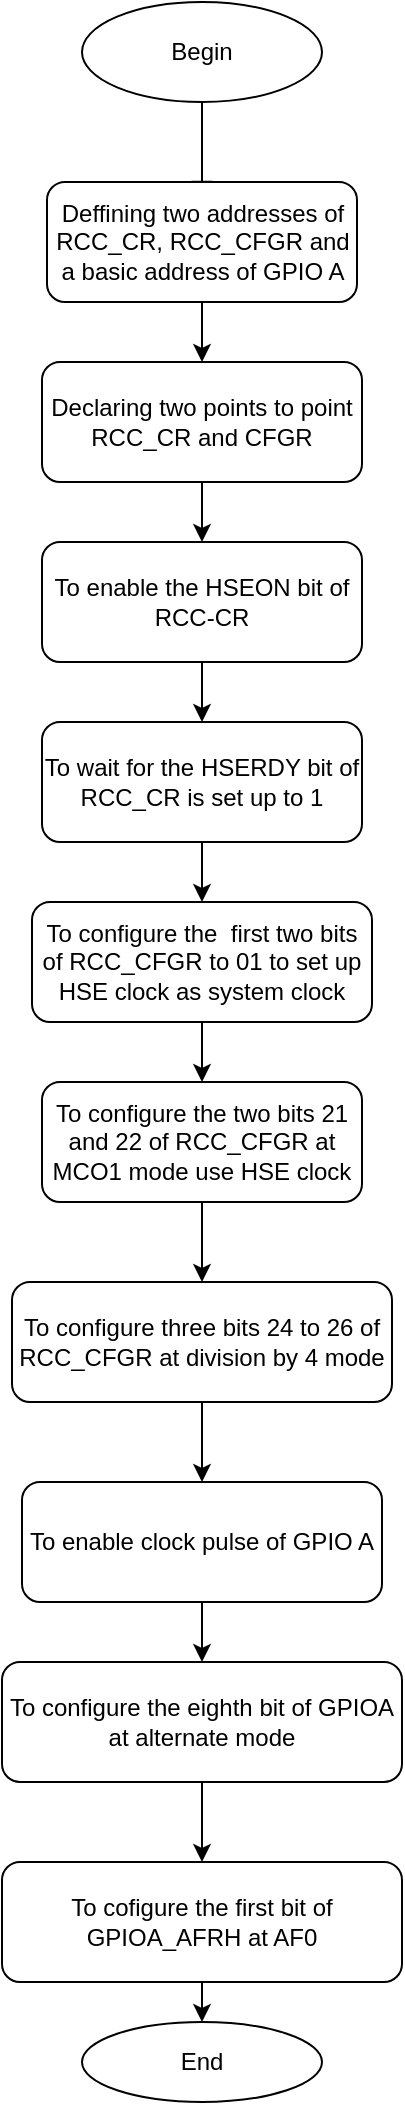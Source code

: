 <mxfile version="21.2.1" type="device" pages="3">
  <diagram id="C5RBs43oDa-KdzZeNtuy" name="Measure HSE clock">
    <mxGraphModel dx="864" dy="516" grid="1" gridSize="10" guides="1" tooltips="1" connect="1" arrows="1" fold="1" page="1" pageScale="1" pageWidth="827" pageHeight="1169" math="0" shadow="0">
      <root>
        <mxCell id="WIyWlLk6GJQsqaUBKTNV-0" />
        <mxCell id="WIyWlLk6GJQsqaUBKTNV-1" parent="WIyWlLk6GJQsqaUBKTNV-0" />
        <mxCell id="WIyWlLk6GJQsqaUBKTNV-2" value="" style="rounded=0;html=1;jettySize=auto;orthogonalLoop=1;fontSize=11;endArrow=block;endFill=0;endSize=8;strokeWidth=1;shadow=0;labelBackgroundColor=none;edgeStyle=orthogonalEdgeStyle;" parent="WIyWlLk6GJQsqaUBKTNV-1" edge="1">
          <mxGeometry relative="1" as="geometry">
            <mxPoint x="220" y="120" as="sourcePoint" />
            <mxPoint x="220" y="170" as="targetPoint" />
          </mxGeometry>
        </mxCell>
        <mxCell id="JFSZ-JANLh_UWQfAnqj6-0" value="Begin" style="ellipse;whiteSpace=wrap;html=1;" parent="WIyWlLk6GJQsqaUBKTNV-1" vertex="1">
          <mxGeometry x="160" y="70" width="120" height="50" as="geometry" />
        </mxCell>
        <mxCell id="JFSZ-JANLh_UWQfAnqj6-4" value="" style="edgeStyle=orthogonalEdgeStyle;rounded=0;orthogonalLoop=1;jettySize=auto;html=1;" parent="WIyWlLk6GJQsqaUBKTNV-1" source="JFSZ-JANLh_UWQfAnqj6-2" target="JFSZ-JANLh_UWQfAnqj6-3" edge="1">
          <mxGeometry relative="1" as="geometry" />
        </mxCell>
        <mxCell id="JFSZ-JANLh_UWQfAnqj6-2" value="Deffining two addresses of RCC_CR, RCC_CFGR and a basic address of GPIO A" style="rounded=1;whiteSpace=wrap;html=1;" parent="WIyWlLk6GJQsqaUBKTNV-1" vertex="1">
          <mxGeometry x="142.5" y="160" width="155" height="60" as="geometry" />
        </mxCell>
        <mxCell id="JFSZ-JANLh_UWQfAnqj6-6" value="" style="edgeStyle=orthogonalEdgeStyle;rounded=0;orthogonalLoop=1;jettySize=auto;html=1;" parent="WIyWlLk6GJQsqaUBKTNV-1" source="JFSZ-JANLh_UWQfAnqj6-3" target="JFSZ-JANLh_UWQfAnqj6-5" edge="1">
          <mxGeometry relative="1" as="geometry" />
        </mxCell>
        <mxCell id="JFSZ-JANLh_UWQfAnqj6-3" value="Declaring two points to point RCC_CR and CFGR" style="whiteSpace=wrap;html=1;rounded=1;" parent="WIyWlLk6GJQsqaUBKTNV-1" vertex="1">
          <mxGeometry x="140" y="250" width="160" height="60" as="geometry" />
        </mxCell>
        <mxCell id="JFSZ-JANLh_UWQfAnqj6-8" value="" style="edgeStyle=orthogonalEdgeStyle;rounded=0;orthogonalLoop=1;jettySize=auto;html=1;" parent="WIyWlLk6GJQsqaUBKTNV-1" source="JFSZ-JANLh_UWQfAnqj6-5" target="JFSZ-JANLh_UWQfAnqj6-7" edge="1">
          <mxGeometry relative="1" as="geometry" />
        </mxCell>
        <mxCell id="JFSZ-JANLh_UWQfAnqj6-5" value="To enable the HSEON bit of RCC-CR" style="whiteSpace=wrap;html=1;rounded=1;" parent="WIyWlLk6GJQsqaUBKTNV-1" vertex="1">
          <mxGeometry x="140" y="340" width="160" height="60" as="geometry" />
        </mxCell>
        <mxCell id="JFSZ-JANLh_UWQfAnqj6-10" value="" style="edgeStyle=orthogonalEdgeStyle;rounded=0;orthogonalLoop=1;jettySize=auto;html=1;" parent="WIyWlLk6GJQsqaUBKTNV-1" source="JFSZ-JANLh_UWQfAnqj6-7" target="JFSZ-JANLh_UWQfAnqj6-9" edge="1">
          <mxGeometry relative="1" as="geometry" />
        </mxCell>
        <mxCell id="JFSZ-JANLh_UWQfAnqj6-7" value="To wait for the HSERDY bit of RCC_CR is set up to 1" style="whiteSpace=wrap;html=1;rounded=1;" parent="WIyWlLk6GJQsqaUBKTNV-1" vertex="1">
          <mxGeometry x="140" y="430" width="160" height="60" as="geometry" />
        </mxCell>
        <mxCell id="JFSZ-JANLh_UWQfAnqj6-13" value="" style="edgeStyle=orthogonalEdgeStyle;rounded=0;orthogonalLoop=1;jettySize=auto;html=1;" parent="WIyWlLk6GJQsqaUBKTNV-1" source="JFSZ-JANLh_UWQfAnqj6-9" target="JFSZ-JANLh_UWQfAnqj6-12" edge="1">
          <mxGeometry relative="1" as="geometry" />
        </mxCell>
        <mxCell id="JFSZ-JANLh_UWQfAnqj6-9" value="To configure the&amp;nbsp; first two bits of RCC_CFGR to 01 to set up HSE clock as system clock" style="whiteSpace=wrap;html=1;rounded=1;" parent="WIyWlLk6GJQsqaUBKTNV-1" vertex="1">
          <mxGeometry x="135" y="520" width="170" height="60" as="geometry" />
        </mxCell>
        <mxCell id="JFSZ-JANLh_UWQfAnqj6-15" value="" style="edgeStyle=orthogonalEdgeStyle;rounded=0;orthogonalLoop=1;jettySize=auto;html=1;" parent="WIyWlLk6GJQsqaUBKTNV-1" source="JFSZ-JANLh_UWQfAnqj6-12" target="JFSZ-JANLh_UWQfAnqj6-14" edge="1">
          <mxGeometry relative="1" as="geometry" />
        </mxCell>
        <mxCell id="JFSZ-JANLh_UWQfAnqj6-12" value="To configure the two bits 21 and 22 of RCC_CFGR at MCO1 mode use HSE clock" style="whiteSpace=wrap;html=1;rounded=1;" parent="WIyWlLk6GJQsqaUBKTNV-1" vertex="1">
          <mxGeometry x="140" y="610" width="160" height="60" as="geometry" />
        </mxCell>
        <mxCell id="JFSZ-JANLh_UWQfAnqj6-17" value="" style="edgeStyle=orthogonalEdgeStyle;rounded=0;orthogonalLoop=1;jettySize=auto;html=1;" parent="WIyWlLk6GJQsqaUBKTNV-1" source="JFSZ-JANLh_UWQfAnqj6-14" target="JFSZ-JANLh_UWQfAnqj6-16" edge="1">
          <mxGeometry relative="1" as="geometry" />
        </mxCell>
        <mxCell id="JFSZ-JANLh_UWQfAnqj6-14" value="To configure three bits 24 to 26 of RCC_CFGR at division by 4 mode" style="whiteSpace=wrap;html=1;rounded=1;" parent="WIyWlLk6GJQsqaUBKTNV-1" vertex="1">
          <mxGeometry x="125" y="710" width="190" height="60" as="geometry" />
        </mxCell>
        <mxCell id="JFSZ-JANLh_UWQfAnqj6-19" value="" style="edgeStyle=orthogonalEdgeStyle;rounded=0;orthogonalLoop=1;jettySize=auto;html=1;" parent="WIyWlLk6GJQsqaUBKTNV-1" source="JFSZ-JANLh_UWQfAnqj6-16" target="JFSZ-JANLh_UWQfAnqj6-18" edge="1">
          <mxGeometry relative="1" as="geometry" />
        </mxCell>
        <mxCell id="JFSZ-JANLh_UWQfAnqj6-16" value="To enable clock pulse of GPIO A" style="whiteSpace=wrap;html=1;rounded=1;" parent="WIyWlLk6GJQsqaUBKTNV-1" vertex="1">
          <mxGeometry x="130" y="810" width="180" height="60" as="geometry" />
        </mxCell>
        <mxCell id="JFSZ-JANLh_UWQfAnqj6-21" value="" style="edgeStyle=orthogonalEdgeStyle;rounded=0;orthogonalLoop=1;jettySize=auto;html=1;" parent="WIyWlLk6GJQsqaUBKTNV-1" source="JFSZ-JANLh_UWQfAnqj6-18" target="JFSZ-JANLh_UWQfAnqj6-20" edge="1">
          <mxGeometry relative="1" as="geometry" />
        </mxCell>
        <mxCell id="JFSZ-JANLh_UWQfAnqj6-18" value="To configure the eighth bit of GPIOA at alternate mode" style="whiteSpace=wrap;html=1;rounded=1;" parent="WIyWlLk6GJQsqaUBKTNV-1" vertex="1">
          <mxGeometry x="120" y="900" width="200" height="60" as="geometry" />
        </mxCell>
        <mxCell id="JFSZ-JANLh_UWQfAnqj6-20" value="To cofigure the first bit of GPIOA_AFRH at AF0" style="whiteSpace=wrap;html=1;rounded=1;" parent="WIyWlLk6GJQsqaUBKTNV-1" vertex="1">
          <mxGeometry x="120" y="1000" width="200" height="60" as="geometry" />
        </mxCell>
        <mxCell id="JFSZ-JANLh_UWQfAnqj6-24" value="End" style="ellipse;whiteSpace=wrap;html=1;" parent="WIyWlLk6GJQsqaUBKTNV-1" vertex="1">
          <mxGeometry x="160" y="1080" width="120" height="40" as="geometry" />
        </mxCell>
        <mxCell id="JFSZ-JANLh_UWQfAnqj6-25" value="" style="endArrow=classic;html=1;rounded=0;exitX=0.5;exitY=1;exitDx=0;exitDy=0;entryX=0.5;entryY=0;entryDx=0;entryDy=0;" parent="WIyWlLk6GJQsqaUBKTNV-1" source="JFSZ-JANLh_UWQfAnqj6-20" target="JFSZ-JANLh_UWQfAnqj6-24" edge="1">
          <mxGeometry width="50" height="50" relative="1" as="geometry">
            <mxPoint x="390" y="1150" as="sourcePoint" />
            <mxPoint x="440" y="1100" as="targetPoint" />
          </mxGeometry>
        </mxCell>
      </root>
    </mxGraphModel>
  </diagram>
  <diagram id="4WSBlMuFXtodV1eZUSYk" name="I0T_303_Asm1">
    <mxGraphModel dx="2430" dy="887" grid="1" gridSize="10" guides="1" tooltips="1" connect="1" arrows="1" fold="1" page="1" pageScale="1" pageWidth="850" pageHeight="1100" math="0" shadow="0">
      <root>
        <mxCell id="0" />
        <mxCell id="1" parent="0" />
        <mxCell id="UX8jj4r0bpE6rmXrEpuS-5" value="" style="edgeStyle=orthogonalEdgeStyle;rounded=0;orthogonalLoop=1;jettySize=auto;html=1;" edge="1" parent="1" target="UX8jj4r0bpE6rmXrEpuS-4">
          <mxGeometry relative="1" as="geometry">
            <mxPoint x="380" y="50" as="sourcePoint" />
          </mxGeometry>
        </mxCell>
        <mxCell id="UX8jj4r0bpE6rmXrEpuS-1" value="Begin" style="ellipse;whiteSpace=wrap;html=1;" vertex="1" parent="1">
          <mxGeometry x="320" y="20" width="120" height="50" as="geometry" />
        </mxCell>
        <mxCell id="UX8jj4r0bpE6rmXrEpuS-9" value="" style="edgeStyle=orthogonalEdgeStyle;rounded=0;orthogonalLoop=1;jettySize=auto;html=1;" edge="1" parent="1" source="UX8jj4r0bpE6rmXrEpuS-4" target="UX8jj4r0bpE6rmXrEpuS-8">
          <mxGeometry relative="1" as="geometry" />
        </mxCell>
        <mxCell id="UX8jj4r0bpE6rmXrEpuS-4" value="GPIOx, GPIO_Pin, Status" style="rounded=1;whiteSpace=wrap;html=1;" vertex="1" parent="1">
          <mxGeometry x="320" y="110" width="120" height="40" as="geometry" />
        </mxCell>
        <mxCell id="UX8jj4r0bpE6rmXrEpuS-11" value="" style="edgeStyle=orthogonalEdgeStyle;rounded=0;orthogonalLoop=1;jettySize=auto;html=1;" edge="1" parent="1" source="UX8jj4r0bpE6rmXrEpuS-8" target="UX8jj4r0bpE6rmXrEpuS-10">
          <mxGeometry relative="1" as="geometry" />
        </mxCell>
        <mxCell id="UX8jj4r0bpE6rmXrEpuS-14" value="" style="edgeStyle=orthogonalEdgeStyle;rounded=0;orthogonalLoop=1;jettySize=auto;html=1;" edge="1" parent="1" source="UX8jj4r0bpE6rmXrEpuS-8" target="UX8jj4r0bpE6rmXrEpuS-13">
          <mxGeometry relative="1" as="geometry" />
        </mxCell>
        <mxCell id="UX8jj4r0bpE6rmXrEpuS-8" value="Status == 1" style="rhombus;whiteSpace=wrap;html=1;rounded=1;" vertex="1" parent="1">
          <mxGeometry x="340" y="180" width="80" height="50" as="geometry" />
        </mxCell>
        <mxCell id="UX8jj4r0bpE6rmXrEpuS-10" value="&lt;div style=&quot;&quot;&gt;&lt;span style=&quot;background-color: initial;&quot;&gt;Dịch 1 sang trái&amp;nbsp; n bit tương ứng với GPIO_Pin trong thanh ghi BSRRL&lt;/span&gt;&lt;/div&gt;" style="whiteSpace=wrap;html=1;rounded=1;align=center;" vertex="1" parent="1">
          <mxGeometry x="480" y="175" width="120" height="60" as="geometry" />
        </mxCell>
        <mxCell id="UX8jj4r0bpE6rmXrEpuS-12" value="Yes" style="text;html=1;strokeColor=none;fillColor=none;align=center;verticalAlign=middle;whiteSpace=wrap;rounded=0;" vertex="1" parent="1">
          <mxGeometry x="420" y="175" width="60" height="30" as="geometry" />
        </mxCell>
        <mxCell id="UX8jj4r0bpE6rmXrEpuS-13" value="&lt;div style=&quot;&quot;&gt;&lt;span style=&quot;background-color: initial;&quot;&gt;Dịch 1 sang trái n bit tương ứng với GPIO_Pin trong thanh ghi&amp;nbsp;BSRRH&lt;/span&gt;&lt;/div&gt;" style="rounded=1;whiteSpace=wrap;html=1;align=center;" vertex="1" parent="1">
          <mxGeometry x="320" y="280" width="120" height="60" as="geometry" />
        </mxCell>
        <mxCell id="UX8jj4r0bpE6rmXrEpuS-16" value="" style="endArrow=classic;html=1;rounded=0;" edge="1" parent="1">
          <mxGeometry width="50" height="50" relative="1" as="geometry">
            <mxPoint x="379.5" y="340" as="sourcePoint" />
            <mxPoint x="380" y="380" as="targetPoint" />
          </mxGeometry>
        </mxCell>
        <mxCell id="UX8jj4r0bpE6rmXrEpuS-17" value="" style="endArrow=classic;html=1;rounded=0;exitX=1;exitY=0.5;exitDx=0;exitDy=0;" edge="1" parent="1" source="UX8jj4r0bpE6rmXrEpuS-10">
          <mxGeometry width="50" height="50" relative="1" as="geometry">
            <mxPoint x="360" y="490" as="sourcePoint" />
            <mxPoint x="640" y="205" as="targetPoint" />
          </mxGeometry>
        </mxCell>
        <mxCell id="UX8jj4r0bpE6rmXrEpuS-20" value="" style="endArrow=classic;html=1;rounded=0;entryX=1;entryY=0.5;entryDx=0;entryDy=0;" edge="1" parent="1">
          <mxGeometry width="50" height="50" relative="1" as="geometry">
            <mxPoint x="640" y="410" as="sourcePoint" />
            <mxPoint x="440" y="410" as="targetPoint" />
          </mxGeometry>
        </mxCell>
        <mxCell id="UX8jj4r0bpE6rmXrEpuS-21" value="Finish" style="ellipse;whiteSpace=wrap;html=1;" vertex="1" parent="1">
          <mxGeometry x="320" y="380" width="120" height="50" as="geometry" />
        </mxCell>
        <mxCell id="UX8jj4r0bpE6rmXrEpuS-22" value="" style="endArrow=classic;html=1;rounded=0;" edge="1" parent="1">
          <mxGeometry width="50" height="50" relative="1" as="geometry">
            <mxPoint x="640" y="210" as="sourcePoint" />
            <mxPoint x="640" y="410" as="targetPoint" />
          </mxGeometry>
        </mxCell>
        <mxCell id="UX8jj4r0bpE6rmXrEpuS-23" value="" style="endArrow=classic;html=1;rounded=0;" edge="1" parent="1">
          <mxGeometry width="50" height="50" relative="1" as="geometry">
            <mxPoint x="640" y="210" as="sourcePoint" />
            <mxPoint x="640" y="410" as="targetPoint" />
          </mxGeometry>
        </mxCell>
        <mxCell id="UX8jj4r0bpE6rmXrEpuS-25" value="No" style="text;html=1;strokeColor=none;fillColor=none;align=center;verticalAlign=middle;whiteSpace=wrap;rounded=0;" vertex="1" parent="1">
          <mxGeometry x="380" y="235" width="40" height="30" as="geometry" />
        </mxCell>
        <mxCell id="z73j9xFbukWJb8UNmJvu-1" value="&lt;font style=&quot;font-size: 18px;&quot;&gt;&lt;b&gt;LedControl_SetState&lt;/b&gt;&lt;/font&gt;" style="text;html=1;strokeColor=none;fillColor=none;align=center;verticalAlign=middle;whiteSpace=wrap;rounded=0;" vertex="1" parent="1">
          <mxGeometry x="320" y="470" width="120" height="30" as="geometry" />
        </mxCell>
        <mxCell id="z73j9xFbukWJb8UNmJvu-5" value="" style="edgeStyle=orthogonalEdgeStyle;rounded=0;orthogonalLoop=1;jettySize=auto;html=1;" edge="1" parent="1" source="z73j9xFbukWJb8UNmJvu-3" target="z73j9xFbukWJb8UNmJvu-4">
          <mxGeometry relative="1" as="geometry" />
        </mxCell>
        <mxCell id="z73j9xFbukWJb8UNmJvu-3" value="Begin" style="ellipse;whiteSpace=wrap;html=1;" vertex="1" parent="1">
          <mxGeometry x="1100" y="20" width="120" height="50" as="geometry" />
        </mxCell>
        <mxCell id="z73j9xFbukWJb8UNmJvu-7" value="" style="edgeStyle=orthogonalEdgeStyle;rounded=0;orthogonalLoop=1;jettySize=auto;html=1;" edge="1" parent="1" source="z73j9xFbukWJb8UNmJvu-4" target="z73j9xFbukWJb8UNmJvu-6">
          <mxGeometry relative="1" as="geometry" />
        </mxCell>
        <mxCell id="z73j9xFbukWJb8UNmJvu-4" value="GPIOx, GPIO_Pin" style="rounded=1;whiteSpace=wrap;html=1;" vertex="1" parent="1">
          <mxGeometry x="1100" y="100" width="120" height="30" as="geometry" />
        </mxCell>
        <mxCell id="z73j9xFbukWJb8UNmJvu-9" value="" style="edgeStyle=orthogonalEdgeStyle;rounded=0;orthogonalLoop=1;jettySize=auto;html=1;" edge="1" parent="1" source="z73j9xFbukWJb8UNmJvu-6" target="z73j9xFbukWJb8UNmJvu-8">
          <mxGeometry relative="1" as="geometry" />
        </mxCell>
        <mxCell id="z73j9xFbukWJb8UNmJvu-6" value="Dịch thanh ghi GPIO_IDR sang phải n bit tương ứng với GPIO_Pin" style="rounded=1;whiteSpace=wrap;html=1;" vertex="1" parent="1">
          <mxGeometry x="1100" y="160" width="120" height="60" as="geometry" />
        </mxCell>
        <mxCell id="z73j9xFbukWJb8UNmJvu-11" value="" style="edgeStyle=orthogonalEdgeStyle;rounded=0;orthogonalLoop=1;jettySize=auto;html=1;" edge="1" parent="1" source="z73j9xFbukWJb8UNmJvu-8" target="z73j9xFbukWJb8UNmJvu-10">
          <mxGeometry relative="1" as="geometry" />
        </mxCell>
        <mxCell id="z73j9xFbukWJb8UNmJvu-8" value="Lấy giá trị bit đầu tiên sử dụng toán tử bit &amp;amp; kết hợp với 0X01" style="rounded=1;whiteSpace=wrap;html=1;" vertex="1" parent="1">
          <mxGeometry x="1100" y="235" width="120" height="60" as="geometry" />
        </mxCell>
        <mxCell id="z73j9xFbukWJb8UNmJvu-10" value="Trả lại giá trị bit đó cho hàm" style="shape=parallelogram;perimeter=parallelogramPerimeter;whiteSpace=wrap;html=1;fixedSize=1;rounded=1;" vertex="1" parent="1">
          <mxGeometry x="1100" y="320" width="120" height="60" as="geometry" />
        </mxCell>
        <mxCell id="z73j9xFbukWJb8UNmJvu-13" value="Finish" style="ellipse;whiteSpace=wrap;html=1;" vertex="1" parent="1">
          <mxGeometry x="1100" y="400" width="120" height="40" as="geometry" />
        </mxCell>
        <mxCell id="z73j9xFbukWJb8UNmJvu-14" value="" style="endArrow=classic;html=1;rounded=0;entryX=0.5;entryY=0;entryDx=0;entryDy=0;exitX=0.5;exitY=1;exitDx=0;exitDy=0;" edge="1" parent="1" source="z73j9xFbukWJb8UNmJvu-10" target="z73j9xFbukWJb8UNmJvu-13">
          <mxGeometry width="50" height="50" relative="1" as="geometry">
            <mxPoint x="930" y="240" as="sourcePoint" />
            <mxPoint x="980" y="190" as="targetPoint" />
          </mxGeometry>
        </mxCell>
        <mxCell id="z73j9xFbukWJb8UNmJvu-15" value="&lt;font style=&quot;font-size: 16px;&quot;&gt;&lt;b&gt;ButtonRead_Status&lt;/b&gt;&lt;/font&gt;" style="text;html=1;strokeColor=none;fillColor=none;align=center;verticalAlign=middle;whiteSpace=wrap;rounded=0;" vertex="1" parent="1">
          <mxGeometry x="1130" y="470" width="60" height="30" as="geometry" />
        </mxCell>
        <mxCell id="z73j9xFbukWJb8UNmJvu-23" value="" style="edgeStyle=orthogonalEdgeStyle;rounded=0;orthogonalLoop=1;jettySize=auto;html=1;" edge="1" parent="1" source="z73j9xFbukWJb8UNmJvu-17" target="z73j9xFbukWJb8UNmJvu-22">
          <mxGeometry relative="1" as="geometry" />
        </mxCell>
        <mxCell id="z73j9xFbukWJb8UNmJvu-17" value="Begin" style="ellipse;whiteSpace=wrap;html=1;" vertex="1" parent="1">
          <mxGeometry x="320" y="540" width="120" height="50" as="geometry" />
        </mxCell>
        <mxCell id="z73j9xFbukWJb8UNmJvu-21" value="" style="edgeStyle=orthogonalEdgeStyle;rounded=0;orthogonalLoop=1;jettySize=auto;html=1;" edge="1" parent="1" source="z73j9xFbukWJb8UNmJvu-18" target="z73j9xFbukWJb8UNmJvu-20">
          <mxGeometry relative="1" as="geometry" />
        </mxCell>
        <mxCell id="z73j9xFbukWJb8UNmJvu-25" value="" style="edgeStyle=orthogonalEdgeStyle;rounded=0;orthogonalLoop=1;jettySize=auto;html=1;" edge="1" parent="1" source="z73j9xFbukWJb8UNmJvu-18" target="z73j9xFbukWJb8UNmJvu-24">
          <mxGeometry relative="1" as="geometry" />
        </mxCell>
        <mxCell id="z73j9xFbukWJb8UNmJvu-18" value="PR4 of EXTI_PR == 1" style="rhombus;whiteSpace=wrap;html=1;" vertex="1" parent="1">
          <mxGeometry x="300" y="680" width="160" height="80" as="geometry" />
        </mxCell>
        <mxCell id="z73j9xFbukWJb8UNmJvu-20" value="countInterruptButton3++" style="rounded=1;whiteSpace=wrap;html=1;" vertex="1" parent="1">
          <mxGeometry x="550" y="705" width="150" height="30" as="geometry" />
        </mxCell>
        <mxCell id="z73j9xFbukWJb8UNmJvu-22" value="uint8_t countInterruptButton3" style="rounded=1;whiteSpace=wrap;html=1;" vertex="1" parent="1">
          <mxGeometry x="290" y="630" width="180" height="30" as="geometry" />
        </mxCell>
        <mxCell id="z73j9xFbukWJb8UNmJvu-24" value="PR4 of EXTI_PR = 0" style="rounded=1;whiteSpace=wrap;html=1;" vertex="1" parent="1">
          <mxGeometry x="320" y="800" width="120" height="60" as="geometry" />
        </mxCell>
        <mxCell id="z73j9xFbukWJb8UNmJvu-26" value="Yes" style="text;html=1;strokeColor=none;fillColor=none;align=center;verticalAlign=middle;whiteSpace=wrap;rounded=0;" vertex="1" parent="1">
          <mxGeometry x="470" y="690" width="60" height="30" as="geometry" />
        </mxCell>
        <mxCell id="z73j9xFbukWJb8UNmJvu-27" value="No" style="text;html=1;strokeColor=none;fillColor=none;align=center;verticalAlign=middle;whiteSpace=wrap;rounded=0;" vertex="1" parent="1">
          <mxGeometry x="380" y="760" width="60" height="30" as="geometry" />
        </mxCell>
        <mxCell id="z73j9xFbukWJb8UNmJvu-28" value="" style="endArrow=classic;html=1;rounded=0;exitX=0.5;exitY=1;exitDx=0;exitDy=0;" edge="1" parent="1" source="z73j9xFbukWJb8UNmJvu-22" target="z73j9xFbukWJb8UNmJvu-18">
          <mxGeometry width="50" height="50" relative="1" as="geometry">
            <mxPoint x="640" y="860" as="sourcePoint" />
            <mxPoint x="690" y="810" as="targetPoint" />
          </mxGeometry>
        </mxCell>
        <mxCell id="z73j9xFbukWJb8UNmJvu-29" value="" style="endArrow=classic;html=1;rounded=0;exitX=0.5;exitY=1;exitDx=0;exitDy=0;" edge="1" parent="1" source="z73j9xFbukWJb8UNmJvu-20">
          <mxGeometry width="50" height="50" relative="1" as="geometry">
            <mxPoint x="640" y="960" as="sourcePoint" />
            <mxPoint x="625" y="830" as="targetPoint" />
          </mxGeometry>
        </mxCell>
        <mxCell id="z73j9xFbukWJb8UNmJvu-30" value="" style="endArrow=classic;html=1;rounded=0;entryX=1;entryY=0.5;entryDx=0;entryDy=0;" edge="1" parent="1" target="z73j9xFbukWJb8UNmJvu-24">
          <mxGeometry width="50" height="50" relative="1" as="geometry">
            <mxPoint x="620" y="830" as="sourcePoint" />
            <mxPoint x="690" y="910" as="targetPoint" />
          </mxGeometry>
        </mxCell>
        <mxCell id="z73j9xFbukWJb8UNmJvu-32" value="Finish" style="ellipse;whiteSpace=wrap;html=1;" vertex="1" parent="1">
          <mxGeometry x="320" y="900" width="120" height="50" as="geometry" />
        </mxCell>
        <mxCell id="z73j9xFbukWJb8UNmJvu-33" style="edgeStyle=orthogonalEdgeStyle;rounded=0;orthogonalLoop=1;jettySize=auto;html=1;exitX=0.5;exitY=1;exitDx=0;exitDy=0;" edge="1" parent="1" source="z73j9xFbukWJb8UNmJvu-22" target="z73j9xFbukWJb8UNmJvu-22">
          <mxGeometry relative="1" as="geometry" />
        </mxCell>
        <mxCell id="z73j9xFbukWJb8UNmJvu-35" value="" style="endArrow=classic;html=1;rounded=0;exitX=0.5;exitY=1;exitDx=0;exitDy=0;entryX=0.5;entryY=0;entryDx=0;entryDy=0;" edge="1" parent="1" source="z73j9xFbukWJb8UNmJvu-24" target="z73j9xFbukWJb8UNmJvu-32">
          <mxGeometry width="50" height="50" relative="1" as="geometry">
            <mxPoint x="640" y="760" as="sourcePoint" />
            <mxPoint x="690" y="710" as="targetPoint" />
          </mxGeometry>
        </mxCell>
        <mxCell id="z73j9xFbukWJb8UNmJvu-36" value="&lt;b&gt;&lt;font style=&quot;font-size: 16px;&quot;&gt;EXTI4_IRQHandler&lt;/font&gt;&lt;/b&gt;" style="text;html=1;strokeColor=none;fillColor=none;align=center;verticalAlign=middle;whiteSpace=wrap;rounded=0;" vertex="1" parent="1">
          <mxGeometry x="320" y="960" width="120" height="30" as="geometry" />
        </mxCell>
        <mxCell id="z73j9xFbukWJb8UNmJvu-37" value="Begin" style="ellipse;whiteSpace=wrap;html=1;" vertex="1" parent="1">
          <mxGeometry x="1040" y="540" width="120" height="50" as="geometry" />
        </mxCell>
        <mxCell id="z73j9xFbukWJb8UNmJvu-45" value="" style="edgeStyle=orthogonalEdgeStyle;rounded=0;orthogonalLoop=1;jettySize=auto;html=1;" edge="1" parent="1" source="z73j9xFbukWJb8UNmJvu-38" target="z73j9xFbukWJb8UNmJvu-44">
          <mxGeometry relative="1" as="geometry" />
        </mxCell>
        <mxCell id="z73j9xFbukWJb8UNmJvu-38" value="countInterruptButton3&amp;nbsp; == 5" style="rhombus;whiteSpace=wrap;html=1;" vertex="1" parent="1">
          <mxGeometry x="1005" y="660" width="190" height="75" as="geometry" />
        </mxCell>
        <mxCell id="z73j9xFbukWJb8UNmJvu-50" value="" style="edgeStyle=orthogonalEdgeStyle;rounded=0;orthogonalLoop=1;jettySize=auto;html=1;" edge="1" parent="1" source="z73j9xFbukWJb8UNmJvu-44" target="z73j9xFbukWJb8UNmJvu-49">
          <mxGeometry relative="1" as="geometry" />
        </mxCell>
        <mxCell id="z73j9xFbukWJb8UNmJvu-48" value="uint8_t i = 0" style="rounded=1;whiteSpace=wrap;html=1;" vertex="1" parent="1">
          <mxGeometry x="1050" y="620" width="100" height="20" as="geometry" />
        </mxCell>
        <mxCell id="z73j9xFbukWJb8UNmJvu-52" value="" style="edgeStyle=orthogonalEdgeStyle;rounded=0;orthogonalLoop=1;jettySize=auto;html=1;" edge="1" parent="1" source="z73j9xFbukWJb8UNmJvu-49" target="z73j9xFbukWJb8UNmJvu-51">
          <mxGeometry relative="1" as="geometry" />
        </mxCell>
        <mxCell id="z73j9xFbukWJb8UNmJvu-49" value="Điều khiển nháy LED" style="rounded=1;whiteSpace=wrap;html=1;" vertex="1" parent="1">
          <mxGeometry x="1040" y="840" width="120" height="40" as="geometry" />
        </mxCell>
        <mxCell id="z73j9xFbukWJb8UNmJvu-51" value="i++" style="rounded=1;whiteSpace=wrap;html=1;" vertex="1" parent="1">
          <mxGeometry x="1200" y="850" width="65" height="20" as="geometry" />
        </mxCell>
        <mxCell id="z73j9xFbukWJb8UNmJvu-54" value="" style="endArrow=classic;html=1;rounded=0;" edge="1" parent="1" source="z73j9xFbukWJb8UNmJvu-44">
          <mxGeometry width="50" height="50" relative="1" as="geometry">
            <mxPoint x="1300" y="800" as="sourcePoint" />
            <mxPoint x="1100" y="800" as="targetPoint" />
          </mxGeometry>
        </mxCell>
        <mxCell id="z73j9xFbukWJb8UNmJvu-59" value="" style="edgeStyle=orthogonalEdgeStyle;rounded=0;orthogonalLoop=1;jettySize=auto;html=1;" edge="1" parent="1" source="z73j9xFbukWJb8UNmJvu-57" target="z73j9xFbukWJb8UNmJvu-58">
          <mxGeometry relative="1" as="geometry" />
        </mxCell>
        <mxCell id="z73j9xFbukWJb8UNmJvu-57" value="Điều khiển BUZZER" style="rounded=1;whiteSpace=wrap;html=1;" vertex="1" parent="1">
          <mxGeometry x="940" y="900" width="120" height="20" as="geometry" />
        </mxCell>
        <mxCell id="z73j9xFbukWJb8UNmJvu-58" value="countInterruptButton3" style="whiteSpace=wrap;html=1;rounded=1;" vertex="1" parent="1">
          <mxGeometry x="930" y="960" width="140" height="30" as="geometry" />
        </mxCell>
        <mxCell id="z73j9xFbukWJb8UNmJvu-60" value="Finish" style="ellipse;whiteSpace=wrap;html=1;" vertex="1" parent="1">
          <mxGeometry x="1100" y="955" width="120" height="40" as="geometry" />
        </mxCell>
        <mxCell id="z73j9xFbukWJb8UNmJvu-61" value="" style="endArrow=classic;html=1;rounded=0;exitX=1;exitY=0.5;exitDx=0;exitDy=0;entryX=0;entryY=0.5;entryDx=0;entryDy=0;" edge="1" parent="1" source="z73j9xFbukWJb8UNmJvu-58" target="z73j9xFbukWJb8UNmJvu-60">
          <mxGeometry width="50" height="50" relative="1" as="geometry">
            <mxPoint x="1000" y="1180" as="sourcePoint" />
            <mxPoint x="1150" y="1010" as="targetPoint" />
          </mxGeometry>
        </mxCell>
        <mxCell id="z73j9xFbukWJb8UNmJvu-64" value="" style="endArrow=classic;html=1;rounded=0;entryX=1;entryY=0.5;entryDx=0;entryDy=0;" edge="1" parent="1" target="z73j9xFbukWJb8UNmJvu-60">
          <mxGeometry width="50" height="50" relative="1" as="geometry">
            <mxPoint x="1280" y="975" as="sourcePoint" />
            <mxPoint x="1150" y="1010" as="targetPoint" />
          </mxGeometry>
        </mxCell>
        <mxCell id="z73j9xFbukWJb8UNmJvu-65" value="" style="endArrow=classic;html=1;rounded=0;exitX=0.5;exitY=1;exitDx=0;exitDy=0;entryX=0.5;entryY=0;entryDx=0;entryDy=0;" edge="1" parent="1" source="z73j9xFbukWJb8UNmJvu-37" target="z73j9xFbukWJb8UNmJvu-48">
          <mxGeometry width="50" height="50" relative="1" as="geometry">
            <mxPoint x="1100" y="760" as="sourcePoint" />
            <mxPoint x="1240" y="590" as="targetPoint" />
          </mxGeometry>
        </mxCell>
        <mxCell id="z73j9xFbukWJb8UNmJvu-66" value="" style="endArrow=classic;html=1;rounded=0;" edge="1" parent="1" target="z73j9xFbukWJb8UNmJvu-44">
          <mxGeometry width="50" height="50" relative="1" as="geometry">
            <mxPoint x="1230" y="785" as="sourcePoint" />
            <mxPoint x="1100" y="800" as="targetPoint" />
          </mxGeometry>
        </mxCell>
        <mxCell id="z73j9xFbukWJb8UNmJvu-89" value="" style="edgeStyle=orthogonalEdgeStyle;rounded=0;orthogonalLoop=1;jettySize=auto;html=1;" edge="1" parent="1" source="z73j9xFbukWJb8UNmJvu-44">
          <mxGeometry relative="1" as="geometry">
            <mxPoint x="1000" y="785" as="targetPoint" />
            <Array as="points">
              <mxPoint x="1000" y="785" />
              <mxPoint x="1000" y="785" />
            </Array>
          </mxGeometry>
        </mxCell>
        <mxCell id="z73j9xFbukWJb8UNmJvu-44" value="i &amp;lt;= 4" style="rhombus;whiteSpace=wrap;html=1;" vertex="1" parent="1">
          <mxGeometry x="1060" y="760" width="80" height="50" as="geometry" />
        </mxCell>
        <mxCell id="z73j9xFbukWJb8UNmJvu-67" value="" style="endArrow=classic;html=1;rounded=0;exitX=0.5;exitY=1;exitDx=0;exitDy=0;entryX=0.5;entryY=0;entryDx=0;entryDy=0;" edge="1" parent="1" source="z73j9xFbukWJb8UNmJvu-48" target="z73j9xFbukWJb8UNmJvu-38">
          <mxGeometry width="50" height="50" relative="1" as="geometry">
            <mxPoint x="1100" y="760" as="sourcePoint" />
            <mxPoint x="1150" y="710" as="targetPoint" />
          </mxGeometry>
        </mxCell>
        <mxCell id="z73j9xFbukWJb8UNmJvu-68" style="edgeStyle=orthogonalEdgeStyle;rounded=0;orthogonalLoop=1;jettySize=auto;html=1;exitX=0.5;exitY=1;exitDx=0;exitDy=0;" edge="1" parent="1" source="z73j9xFbukWJb8UNmJvu-49" target="z73j9xFbukWJb8UNmJvu-49">
          <mxGeometry relative="1" as="geometry" />
        </mxCell>
        <mxCell id="z73j9xFbukWJb8UNmJvu-70" value="" style="endArrow=classic;html=1;rounded=0;exitX=0.5;exitY=0;exitDx=0;exitDy=0;" edge="1" parent="1" source="z73j9xFbukWJb8UNmJvu-51">
          <mxGeometry width="50" height="50" relative="1" as="geometry">
            <mxPoint x="1195" y="840" as="sourcePoint" />
            <mxPoint x="1233" y="780" as="targetPoint" />
          </mxGeometry>
        </mxCell>
        <mxCell id="z73j9xFbukWJb8UNmJvu-75" value="" style="endArrow=classic;html=1;rounded=0;exitX=1;exitY=0.5;exitDx=0;exitDy=0;" edge="1" parent="1" source="z73j9xFbukWJb8UNmJvu-38">
          <mxGeometry width="50" height="50" relative="1" as="geometry">
            <mxPoint x="1210" y="760" as="sourcePoint" />
            <mxPoint x="1280" y="698" as="targetPoint" />
          </mxGeometry>
        </mxCell>
        <mxCell id="z73j9xFbukWJb8UNmJvu-76" value="" style="endArrow=classic;html=1;rounded=0;" edge="1" parent="1">
          <mxGeometry width="50" height="50" relative="1" as="geometry">
            <mxPoint x="1280" y="700" as="sourcePoint" />
            <mxPoint x="1280" y="970" as="targetPoint" />
          </mxGeometry>
        </mxCell>
        <mxCell id="z73j9xFbukWJb8UNmJvu-78" value="" style="endArrow=classic;html=1;rounded=0;entryX=0.5;entryY=0;entryDx=0;entryDy=0;" edge="1" parent="1" target="z73j9xFbukWJb8UNmJvu-57">
          <mxGeometry width="50" height="50" relative="1" as="geometry">
            <mxPoint x="1000" y="790" as="sourcePoint" />
            <mxPoint x="1080" y="840" as="targetPoint" />
          </mxGeometry>
        </mxCell>
        <mxCell id="z73j9xFbukWJb8UNmJvu-91" value="Yes" style="text;html=1;strokeColor=none;fillColor=none;align=center;verticalAlign=middle;whiteSpace=wrap;rounded=0;" vertex="1" parent="1">
          <mxGeometry x="1100" y="730" width="60" height="30" as="geometry" />
        </mxCell>
        <mxCell id="z73j9xFbukWJb8UNmJvu-92" value="No" style="text;html=1;strokeColor=none;fillColor=none;align=center;verticalAlign=middle;whiteSpace=wrap;rounded=0;" vertex="1" parent="1">
          <mxGeometry x="1200" y="670" width="60" height="30" as="geometry" />
        </mxCell>
        <mxCell id="z73j9xFbukWJb8UNmJvu-93" value="Yes" style="text;html=1;strokeColor=none;fillColor=none;align=center;verticalAlign=middle;whiteSpace=wrap;rounded=0;" vertex="1" parent="1">
          <mxGeometry x="1100" y="810" width="60" height="30" as="geometry" />
        </mxCell>
        <mxCell id="z73j9xFbukWJb8UNmJvu-94" value="No" style="text;html=1;strokeColor=none;fillColor=none;align=center;verticalAlign=middle;whiteSpace=wrap;rounded=0;" vertex="1" parent="1">
          <mxGeometry x="1000" y="750" width="60" height="30" as="geometry" />
        </mxCell>
        <mxCell id="z73j9xFbukWJb8UNmJvu-95" value="&lt;b&gt;&lt;font style=&quot;font-size: 16px;&quot;&gt;Blink GREEN_LED 5 times&lt;/font&gt;&lt;/b&gt;" style="text;html=1;strokeColor=none;fillColor=none;align=center;verticalAlign=middle;whiteSpace=wrap;rounded=0;" vertex="1" parent="1">
          <mxGeometry x="940" y="1020" width="330" height="30" as="geometry" />
        </mxCell>
        <mxCell id="z73j9xFbukWJb8UNmJvu-98" value="" style="edgeStyle=orthogonalEdgeStyle;rounded=0;orthogonalLoop=1;jettySize=auto;html=1;" edge="1" parent="1" source="z73j9xFbukWJb8UNmJvu-96" target="z73j9xFbukWJb8UNmJvu-97">
          <mxGeometry relative="1" as="geometry" />
        </mxCell>
        <mxCell id="z73j9xFbukWJb8UNmJvu-96" value="Begin" style="ellipse;whiteSpace=wrap;html=1;" vertex="1" parent="1">
          <mxGeometry x="320" y="1070" width="120" height="50" as="geometry" />
        </mxCell>
        <mxCell id="z73j9xFbukWJb8UNmJvu-102" value="" style="edgeStyle=orthogonalEdgeStyle;rounded=0;orthogonalLoop=1;jettySize=auto;html=1;" edge="1" parent="1" source="z73j9xFbukWJb8UNmJvu-97" target="z73j9xFbukWJb8UNmJvu-101">
          <mxGeometry relative="1" as="geometry" />
        </mxCell>
        <mxCell id="z73j9xFbukWJb8UNmJvu-97" value="uint32_t time_initial_hold, time_release&amp;nbsp;&lt;br&gt;uint8_t statusButton2, statusCommon&lt;br&gt;uint8_t countPressButton" style="rounded=1;whiteSpace=wrap;html=1;" vertex="1" parent="1">
          <mxGeometry x="270" y="1150" width="220" height="60" as="geometry" />
        </mxCell>
        <mxCell id="z73j9xFbukWJb8UNmJvu-104" value="" style="edgeStyle=orthogonalEdgeStyle;rounded=0;orthogonalLoop=1;jettySize=auto;html=1;" edge="1" parent="1" source="z73j9xFbukWJb8UNmJvu-101" target="z73j9xFbukWJb8UNmJvu-103">
          <mxGeometry relative="1" as="geometry" />
        </mxCell>
        <mxCell id="z73j9xFbukWJb8UNmJvu-119" value="" style="edgeStyle=orthogonalEdgeStyle;rounded=0;orthogonalLoop=1;jettySize=auto;html=1;" edge="1" parent="1" source="z73j9xFbukWJb8UNmJvu-101">
          <mxGeometry relative="1" as="geometry">
            <mxPoint x="520" y="1265" as="targetPoint" />
          </mxGeometry>
        </mxCell>
        <mxCell id="z73j9xFbukWJb8UNmJvu-101" value="PR3 of EXTI_PR == 1" style="rhombus;whiteSpace=wrap;html=1;rounded=1;" vertex="1" parent="1">
          <mxGeometry x="280" y="1240" width="200" height="50" as="geometry" />
        </mxCell>
        <mxCell id="z73j9xFbukWJb8UNmJvu-106" value="" style="edgeStyle=orthogonalEdgeStyle;rounded=0;orthogonalLoop=1;jettySize=auto;html=1;" edge="1" parent="1" source="z73j9xFbukWJb8UNmJvu-103" target="z73j9xFbukWJb8UNmJvu-105">
          <mxGeometry relative="1" as="geometry" />
        </mxCell>
        <mxCell id="z73j9xFbukWJb8UNmJvu-108" value="" style="edgeStyle=orthogonalEdgeStyle;rounded=0;orthogonalLoop=1;jettySize=auto;html=1;" edge="1" parent="1" source="z73j9xFbukWJb8UNmJvu-103">
          <mxGeometry relative="1" as="geometry">
            <mxPoint x="240.0" y="1345" as="targetPoint" />
          </mxGeometry>
        </mxCell>
        <mxCell id="z73j9xFbukWJb8UNmJvu-103" value="State of BT2 = 0" style="rhombus;whiteSpace=wrap;html=1;rounded=1;" vertex="1" parent="1">
          <mxGeometry x="320" y="1320" width="120" height="50" as="geometry" />
        </mxCell>
        <mxCell id="z73j9xFbukWJb8UNmJvu-105" value="statusButton2 = 1;&#xa;			statusCommon = 1;&#xa;			time_initial_hold = GetMilSecTick();&#xa;			countPressButton++;" style="rounded=1;whiteSpace=wrap;html=1;" vertex="1" parent="1">
          <mxGeometry x="280" y="1400" width="200" height="70" as="geometry" />
        </mxCell>
        <mxCell id="z73j9xFbukWJb8UNmJvu-109" value="" style="endArrow=classic;html=1;rounded=0;" edge="1" parent="1">
          <mxGeometry width="50" height="50" relative="1" as="geometry">
            <mxPoint x="240" y="1350" as="sourcePoint" />
            <mxPoint x="240" y="1500" as="targetPoint" />
          </mxGeometry>
        </mxCell>
        <mxCell id="z73j9xFbukWJb8UNmJvu-123" value="" style="edgeStyle=orthogonalEdgeStyle;rounded=0;orthogonalLoop=1;jettySize=auto;html=1;" edge="1" parent="1" source="z73j9xFbukWJb8UNmJvu-110" target="z73j9xFbukWJb8UNmJvu-122">
          <mxGeometry relative="1" as="geometry">
            <Array as="points">
              <mxPoint x="240" y="1560" />
              <mxPoint x="240" y="1560" />
            </Array>
          </mxGeometry>
        </mxCell>
        <mxCell id="z73j9xFbukWJb8UNmJvu-110" value="&lt;div&gt;			statusCommon = 0;&lt;/div&gt;&lt;div&gt;&lt;span style=&quot;&quot;&gt;			&lt;/span&gt;time_release = GetMilSecTick();&lt;/div&gt;" style="rounded=1;whiteSpace=wrap;html=1;" vertex="1" parent="1">
          <mxGeometry x="150" y="1500" width="190" height="40" as="geometry" />
        </mxCell>
        <mxCell id="z73j9xFbukWJb8UNmJvu-111" value="Yes" style="text;html=1;strokeColor=none;fillColor=none;align=center;verticalAlign=middle;whiteSpace=wrap;rounded=0;" vertex="1" parent="1">
          <mxGeometry x="380" y="1370" width="60" height="30" as="geometry" />
        </mxCell>
        <mxCell id="z73j9xFbukWJb8UNmJvu-112" value="No" style="text;html=1;strokeColor=none;fillColor=none;align=center;verticalAlign=middle;whiteSpace=wrap;rounded=0;" vertex="1" parent="1">
          <mxGeometry x="260" y="1320" width="60" height="30" as="geometry" />
        </mxCell>
        <mxCell id="z73j9xFbukWJb8UNmJvu-115" value="Finish" style="ellipse;whiteSpace=wrap;html=1;" vertex="1" parent="1">
          <mxGeometry x="460" y="1570" width="120" height="30" as="geometry" />
        </mxCell>
        <mxCell id="z73j9xFbukWJb8UNmJvu-117" value="Yes" style="text;html=1;strokeColor=none;fillColor=none;align=center;verticalAlign=middle;whiteSpace=wrap;rounded=0;" vertex="1" parent="1">
          <mxGeometry x="380" y="1290" width="60" height="30" as="geometry" />
        </mxCell>
        <mxCell id="z73j9xFbukWJb8UNmJvu-120" value="" style="endArrow=classic;html=1;rounded=0;" edge="1" parent="1">
          <mxGeometry width="50" height="50" relative="1" as="geometry">
            <mxPoint x="520" y="1270" as="sourcePoint" />
            <mxPoint x="519.71" y="1570" as="targetPoint" />
          </mxGeometry>
        </mxCell>
        <mxCell id="z73j9xFbukWJb8UNmJvu-122" value="PR3 of EXTI_PR == 1" style="whiteSpace=wrap;html=1;rounded=1;" vertex="1" parent="1">
          <mxGeometry x="180" y="1570" width="120" height="30" as="geometry" />
        </mxCell>
        <mxCell id="z73j9xFbukWJb8UNmJvu-125" value="" style="endArrow=classic;html=1;rounded=0;exitX=1;exitY=0.5;exitDx=0;exitDy=0;entryX=0;entryY=0.5;entryDx=0;entryDy=0;" edge="1" parent="1" source="z73j9xFbukWJb8UNmJvu-122" target="z73j9xFbukWJb8UNmJvu-115">
          <mxGeometry width="50" height="50" relative="1" as="geometry">
            <mxPoint x="350" y="1570" as="sourcePoint" />
            <mxPoint x="400" y="1520" as="targetPoint" />
          </mxGeometry>
        </mxCell>
        <mxCell id="z73j9xFbukWJb8UNmJvu-126" value="&lt;b&gt;&lt;font style=&quot;font-size: 16px;&quot;&gt;EXTI3_IRQHandler&lt;/font&gt;&lt;/b&gt;" style="text;html=1;strokeColor=none;fillColor=none;align=center;verticalAlign=middle;whiteSpace=wrap;rounded=0;" vertex="1" parent="1">
          <mxGeometry x="292" y="1638" width="168" height="25" as="geometry" />
        </mxCell>
        <mxCell id="z73j9xFbukWJb8UNmJvu-129" value="" style="edgeStyle=orthogonalEdgeStyle;rounded=0;orthogonalLoop=1;jettySize=auto;html=1;" edge="1" parent="1" source="z73j9xFbukWJb8UNmJvu-127" target="z73j9xFbukWJb8UNmJvu-128">
          <mxGeometry relative="1" as="geometry" />
        </mxCell>
        <mxCell id="z73j9xFbukWJb8UNmJvu-127" value="Begin" style="ellipse;whiteSpace=wrap;html=1;" vertex="1" parent="1">
          <mxGeometry x="1110" y="1130" width="120" height="50" as="geometry" />
        </mxCell>
        <mxCell id="z73j9xFbukWJb8UNmJvu-131" value="" style="edgeStyle=orthogonalEdgeStyle;rounded=0;orthogonalLoop=1;jettySize=auto;html=1;" edge="1" parent="1" source="z73j9xFbukWJb8UNmJvu-128" target="z73j9xFbukWJb8UNmJvu-130">
          <mxGeometry relative="1" as="geometry" />
        </mxCell>
        <mxCell id="z73j9xFbukWJb8UNmJvu-128" value="uint32_t time_current_hold" style="rounded=1;whiteSpace=wrap;html=1;" vertex="1" parent="1">
          <mxGeometry x="1090" y="1210" width="160" height="30" as="geometry" />
        </mxCell>
        <mxCell id="z73j9xFbukWJb8UNmJvu-133" value="" style="edgeStyle=orthogonalEdgeStyle;rounded=0;orthogonalLoop=1;jettySize=auto;html=1;" edge="1" parent="1" source="z73j9xFbukWJb8UNmJvu-130" target="z73j9xFbukWJb8UNmJvu-132">
          <mxGeometry relative="1" as="geometry" />
        </mxCell>
        <mxCell id="z73j9xFbukWJb8UNmJvu-142" value="" style="edgeStyle=orthogonalEdgeStyle;rounded=0;orthogonalLoop=1;jettySize=auto;html=1;" edge="1" parent="1" source="z73j9xFbukWJb8UNmJvu-130">
          <mxGeometry relative="1" as="geometry">
            <mxPoint x="1400" y="1293" as="targetPoint" />
          </mxGeometry>
        </mxCell>
        <mxCell id="z73j9xFbukWJb8UNmJvu-130" value="statusButton2 == 1 || statusButton4 == 1" style="rhombus;whiteSpace=wrap;html=1;rounded=1;" vertex="1" parent="1">
          <mxGeometry x="1010" y="1270" width="320" height="45" as="geometry" />
        </mxCell>
        <mxCell id="z73j9xFbukWJb8UNmJvu-135" value="" style="edgeStyle=orthogonalEdgeStyle;rounded=0;orthogonalLoop=1;jettySize=auto;html=1;" edge="1" parent="1" source="z73j9xFbukWJb8UNmJvu-132" target="z73j9xFbukWJb8UNmJvu-134">
          <mxGeometry relative="1" as="geometry" />
        </mxCell>
        <mxCell id="z73j9xFbukWJb8UNmJvu-132" value="CalculatorTime(time_initial_hold, time_current_hold) &amp;gt; 500" style="rhombus;whiteSpace=wrap;html=1;rounded=1;" vertex="1" parent="1">
          <mxGeometry x="960" y="1340" width="420" height="60" as="geometry" />
        </mxCell>
        <mxCell id="z73j9xFbukWJb8UNmJvu-137" value="" style="edgeStyle=orthogonalEdgeStyle;rounded=0;orthogonalLoop=1;jettySize=auto;html=1;" edge="1" parent="1" source="z73j9xFbukWJb8UNmJvu-134">
          <mxGeometry relative="1" as="geometry">
            <mxPoint x="1170" y="1530" as="targetPoint" />
          </mxGeometry>
        </mxCell>
        <mxCell id="z73j9xFbukWJb8UNmJvu-134" value="Điều khiển LED tương ứng sáng" style="rounded=1;whiteSpace=wrap;html=1;" vertex="1" parent="1">
          <mxGeometry x="1110" y="1430" width="120" height="40" as="geometry" />
        </mxCell>
        <mxCell id="z73j9xFbukWJb8UNmJvu-138" value="Finish" style="ellipse;whiteSpace=wrap;html=1;" vertex="1" parent="1">
          <mxGeometry x="1110" y="1500" width="120" height="40" as="geometry" />
        </mxCell>
        <mxCell id="z73j9xFbukWJb8UNmJvu-139" value="Yes" style="text;html=1;strokeColor=none;fillColor=none;align=center;verticalAlign=middle;whiteSpace=wrap;rounded=0;" vertex="1" parent="1">
          <mxGeometry x="1170" y="1310" width="60" height="30" as="geometry" />
        </mxCell>
        <mxCell id="z73j9xFbukWJb8UNmJvu-140" value="Yes" style="text;html=1;strokeColor=none;fillColor=none;align=center;verticalAlign=middle;whiteSpace=wrap;rounded=0;" vertex="1" parent="1">
          <mxGeometry x="1170" y="1400" width="60" height="30" as="geometry" />
        </mxCell>
        <mxCell id="z73j9xFbukWJb8UNmJvu-143" value="" style="endArrow=classic;html=1;rounded=0;" edge="1" parent="1">
          <mxGeometry width="50" height="50" relative="1" as="geometry">
            <mxPoint x="1400" y="1300" as="sourcePoint" />
            <mxPoint x="1400" y="1520" as="targetPoint" />
          </mxGeometry>
        </mxCell>
        <mxCell id="z73j9xFbukWJb8UNmJvu-144" value="" style="endArrow=classic;html=1;rounded=0;entryX=1;entryY=0.5;entryDx=0;entryDy=0;" edge="1" parent="1" target="z73j9xFbukWJb8UNmJvu-138">
          <mxGeometry width="50" height="50" relative="1" as="geometry">
            <mxPoint x="1400" y="1520" as="sourcePoint" />
            <mxPoint x="1260" y="1310" as="targetPoint" />
          </mxGeometry>
        </mxCell>
        <mxCell id="z73j9xFbukWJb8UNmJvu-145" value="No" style="text;html=1;strokeColor=none;fillColor=none;align=center;verticalAlign=middle;whiteSpace=wrap;rounded=0;" vertex="1" parent="1">
          <mxGeometry x="1330" y="1260" width="60" height="30" as="geometry" />
        </mxCell>
        <mxCell id="z73j9xFbukWJb8UNmJvu-146" value="" style="endArrow=classic;html=1;rounded=0;exitX=1;exitY=0.5;exitDx=0;exitDy=0;" edge="1" parent="1" source="z73j9xFbukWJb8UNmJvu-132">
          <mxGeometry width="50" height="50" relative="1" as="geometry">
            <mxPoint x="1210" y="1440" as="sourcePoint" />
            <mxPoint x="1400" y="1370" as="targetPoint" />
          </mxGeometry>
        </mxCell>
        <mxCell id="z73j9xFbukWJb8UNmJvu-147" value="No" style="text;html=1;strokeColor=none;fillColor=none;align=center;verticalAlign=middle;whiteSpace=wrap;rounded=0;" vertex="1" parent="1">
          <mxGeometry x="1350" y="1350" width="60" height="20" as="geometry" />
        </mxCell>
        <mxCell id="z73j9xFbukWJb8UNmJvu-148" value="&lt;b&gt;&lt;font style=&quot;font-size: 16px;&quot;&gt;Control LED when holding and switch off BUTTON&lt;/font&gt;&lt;/b&gt;" style="text;html=1;strokeColor=none;fillColor=none;align=center;verticalAlign=middle;whiteSpace=wrap;rounded=0;" vertex="1" parent="1">
          <mxGeometry x="965" y="1580" width="410" height="30" as="geometry" />
        </mxCell>
        <mxCell id="z73j9xFbukWJb8UNmJvu-151" value="" style="edgeStyle=orthogonalEdgeStyle;rounded=0;orthogonalLoop=1;jettySize=auto;html=1;" edge="1" parent="1" source="z73j9xFbukWJb8UNmJvu-149" target="z73j9xFbukWJb8UNmJvu-150">
          <mxGeometry relative="1" as="geometry" />
        </mxCell>
        <mxCell id="z73j9xFbukWJb8UNmJvu-149" value="Begin" style="ellipse;whiteSpace=wrap;html=1;" vertex="1" parent="1">
          <mxGeometry x="316" y="1750" width="120" height="40" as="geometry" />
        </mxCell>
        <mxCell id="z73j9xFbukWJb8UNmJvu-153" value="" style="edgeStyle=orthogonalEdgeStyle;rounded=0;orthogonalLoop=1;jettySize=auto;html=1;" edge="1" parent="1" source="z73j9xFbukWJb8UNmJvu-150" target="z73j9xFbukWJb8UNmJvu-152">
          <mxGeometry relative="1" as="geometry" />
        </mxCell>
        <mxCell id="z73j9xFbukWJb8UNmJvu-150" value="uint32_t	time_release, time_after_release, period_after_release&amp;nbsp;" style="rounded=1;whiteSpace=wrap;html=1;" vertex="1" parent="1">
          <mxGeometry x="201" y="1830" width="350" height="30" as="geometry" />
        </mxCell>
        <mxCell id="z73j9xFbukWJb8UNmJvu-155" value="" style="edgeStyle=orthogonalEdgeStyle;rounded=0;orthogonalLoop=1;jettySize=auto;html=1;" edge="1" parent="1" source="z73j9xFbukWJb8UNmJvu-152" target="z73j9xFbukWJb8UNmJvu-154">
          <mxGeometry relative="1" as="geometry" />
        </mxCell>
        <mxCell id="z73j9xFbukWJb8UNmJvu-215" value="" style="edgeStyle=orthogonalEdgeStyle;rounded=0;orthogonalLoop=1;jettySize=auto;html=1;" edge="1" parent="1" source="z73j9xFbukWJb8UNmJvu-152">
          <mxGeometry relative="1" as="geometry">
            <mxPoint x="640" y="1918" as="targetPoint" />
          </mxGeometry>
        </mxCell>
        <mxCell id="z73j9xFbukWJb8UNmJvu-152" value="statusCommon == 0" style="rhombus;whiteSpace=wrap;html=1;rounded=1;" vertex="1" parent="1">
          <mxGeometry x="306" y="1890" width="140" height="55" as="geometry" />
        </mxCell>
        <mxCell id="z73j9xFbukWJb8UNmJvu-158" value="" style="edgeStyle=orthogonalEdgeStyle;rounded=0;orthogonalLoop=1;jettySize=auto;html=1;" edge="1" parent="1" source="z73j9xFbukWJb8UNmJvu-154" target="z73j9xFbukWJb8UNmJvu-157">
          <mxGeometry relative="1" as="geometry" />
        </mxCell>
        <mxCell id="z73j9xFbukWJb8UNmJvu-213" value="" style="edgeStyle=orthogonalEdgeStyle;rounded=0;orthogonalLoop=1;jettySize=auto;html=1;" edge="1" parent="1" source="z73j9xFbukWJb8UNmJvu-154">
          <mxGeometry relative="1" as="geometry">
            <mxPoint x="640" y="2010" as="targetPoint" />
          </mxGeometry>
        </mxCell>
        <mxCell id="z73j9xFbukWJb8UNmJvu-154" value="countPressButton != 0" style="rhombus;whiteSpace=wrap;html=1;rounded=1;" vertex="1" parent="1">
          <mxGeometry x="303" y="1980" width="146" height="60" as="geometry" />
        </mxCell>
        <mxCell id="z73j9xFbukWJb8UNmJvu-156" value="Yes" style="text;html=1;strokeColor=none;fillColor=none;align=center;verticalAlign=middle;whiteSpace=wrap;rounded=0;" vertex="1" parent="1">
          <mxGeometry x="376" y="1940" width="60" height="30" as="geometry" />
        </mxCell>
        <mxCell id="z73j9xFbukWJb8UNmJvu-161" value="" style="edgeStyle=orthogonalEdgeStyle;rounded=0;orthogonalLoop=1;jettySize=auto;html=1;" edge="1" parent="1" source="z73j9xFbukWJb8UNmJvu-157" target="z73j9xFbukWJb8UNmJvu-160">
          <mxGeometry relative="1" as="geometry" />
        </mxCell>
        <mxCell id="z73j9xFbukWJb8UNmJvu-157" value="time_after_release = GetMilSecTick();&lt;br&gt;period_after_release = CalculatorTime(time_release, time_after_release);" style="whiteSpace=wrap;html=1;rounded=1;" vertex="1" parent="1">
          <mxGeometry x="176" y="2070" width="400" height="60" as="geometry" />
        </mxCell>
        <mxCell id="z73j9xFbukWJb8UNmJvu-159" value="Yes" style="text;html=1;strokeColor=none;fillColor=none;align=center;verticalAlign=middle;whiteSpace=wrap;rounded=0;" vertex="1" parent="1">
          <mxGeometry x="376" y="2040" width="60" height="30" as="geometry" />
        </mxCell>
        <mxCell id="z73j9xFbukWJb8UNmJvu-168" value="" style="edgeStyle=orthogonalEdgeStyle;rounded=0;orthogonalLoop=1;jettySize=auto;html=1;" edge="1" parent="1" source="z73j9xFbukWJb8UNmJvu-160">
          <mxGeometry relative="1" as="geometry">
            <mxPoint x="376" y="2240" as="targetPoint" />
          </mxGeometry>
        </mxCell>
        <mxCell id="z73j9xFbukWJb8UNmJvu-211" value="" style="edgeStyle=orthogonalEdgeStyle;rounded=0;orthogonalLoop=1;jettySize=auto;html=1;" edge="1" parent="1" source="z73j9xFbukWJb8UNmJvu-160">
          <mxGeometry relative="1" as="geometry">
            <mxPoint x="640" y="2190" as="targetPoint" />
            <Array as="points">
              <mxPoint x="620" y="2190" />
              <mxPoint x="620" y="2190" />
            </Array>
          </mxGeometry>
        </mxCell>
        <mxCell id="z73j9xFbukWJb8UNmJvu-160" value="period_after_release &amp;gt; 400" style="rhombus;whiteSpace=wrap;html=1;rounded=1;" vertex="1" parent="1">
          <mxGeometry x="261" y="2170" width="230" height="40" as="geometry" />
        </mxCell>
        <mxCell id="z73j9xFbukWJb8UNmJvu-176" value="" style="edgeStyle=orthogonalEdgeStyle;rounded=0;orthogonalLoop=1;jettySize=auto;html=1;" edge="1" parent="1" source="z73j9xFbukWJb8UNmJvu-173" target="z73j9xFbukWJb8UNmJvu-175">
          <mxGeometry relative="1" as="geometry" />
        </mxCell>
        <mxCell id="z73j9xFbukWJb8UNmJvu-179" value="" style="edgeStyle=orthogonalEdgeStyle;rounded=0;orthogonalLoop=1;jettySize=auto;html=1;" edge="1" parent="1" source="z73j9xFbukWJb8UNmJvu-173" target="z73j9xFbukWJb8UNmJvu-178">
          <mxGeometry relative="1" as="geometry" />
        </mxCell>
        <mxCell id="z73j9xFbukWJb8UNmJvu-173" value="countPressButton == 1" style="rhombus;whiteSpace=wrap;html=1;" vertex="1" parent="1">
          <mxGeometry x="301" y="2240" width="150" height="50" as="geometry" />
        </mxCell>
        <mxCell id="z73j9xFbukWJb8UNmJvu-174" value="Yes" style="text;html=1;strokeColor=none;fillColor=none;align=center;verticalAlign=middle;whiteSpace=wrap;rounded=0;" vertex="1" parent="1">
          <mxGeometry x="376" y="2210" width="60" height="30" as="geometry" />
        </mxCell>
        <mxCell id="z73j9xFbukWJb8UNmJvu-190" value="" style="edgeStyle=orthogonalEdgeStyle;rounded=0;orthogonalLoop=1;jettySize=auto;html=1;" edge="1" parent="1" source="z73j9xFbukWJb8UNmJvu-175" target="z73j9xFbukWJb8UNmJvu-189">
          <mxGeometry relative="1" as="geometry" />
        </mxCell>
        <mxCell id="z73j9xFbukWJb8UNmJvu-175" value="Tắt LED" style="rounded=1;whiteSpace=wrap;html=1;" vertex="1" parent="1">
          <mxGeometry x="316" y="2320" width="120" height="30" as="geometry" />
        </mxCell>
        <mxCell id="z73j9xFbukWJb8UNmJvu-177" value="Yes" style="text;html=1;strokeColor=none;fillColor=none;align=center;verticalAlign=middle;whiteSpace=wrap;rounded=0;" vertex="1" parent="1">
          <mxGeometry x="370" y="2290" width="60" height="30" as="geometry" />
        </mxCell>
        <mxCell id="z73j9xFbukWJb8UNmJvu-181" value="" style="edgeStyle=orthogonalEdgeStyle;rounded=0;orthogonalLoop=1;jettySize=auto;html=1;" edge="1" parent="1" source="z73j9xFbukWJb8UNmJvu-178" target="z73j9xFbukWJb8UNmJvu-180">
          <mxGeometry relative="1" as="geometry" />
        </mxCell>
        <mxCell id="z73j9xFbukWJb8UNmJvu-184" value="" style="edgeStyle=orthogonalEdgeStyle;rounded=0;orthogonalLoop=1;jettySize=auto;html=1;" edge="1" parent="1" source="z73j9xFbukWJb8UNmJvu-178" target="z73j9xFbukWJb8UNmJvu-183">
          <mxGeometry relative="1" as="geometry" />
        </mxCell>
        <mxCell id="z73j9xFbukWJb8UNmJvu-178" value="countPressButton == 2" style="rhombus;whiteSpace=wrap;html=1;" vertex="1" parent="1">
          <mxGeometry x="101" y="2240" width="150" height="50" as="geometry" />
        </mxCell>
        <mxCell id="z73j9xFbukWJb8UNmJvu-204" value="" style="edgeStyle=orthogonalEdgeStyle;rounded=0;orthogonalLoop=1;jettySize=auto;html=1;" edge="1" parent="1" source="z73j9xFbukWJb8UNmJvu-180">
          <mxGeometry relative="1" as="geometry">
            <mxPoint x="176" y="2450" as="targetPoint" />
          </mxGeometry>
        </mxCell>
        <mxCell id="z73j9xFbukWJb8UNmJvu-180" value="Bật LED tương ứng" style="whiteSpace=wrap;html=1;" vertex="1" parent="1">
          <mxGeometry x="116" y="2320" width="120" height="30" as="geometry" />
        </mxCell>
        <mxCell id="z73j9xFbukWJb8UNmJvu-182" value="Yes" style="text;html=1;strokeColor=none;fillColor=none;align=center;verticalAlign=middle;whiteSpace=wrap;rounded=0;" vertex="1" parent="1">
          <mxGeometry x="176" y="2290" width="60" height="30" as="geometry" />
        </mxCell>
        <mxCell id="z73j9xFbukWJb8UNmJvu-186" value="" style="edgeStyle=orthogonalEdgeStyle;rounded=0;orthogonalLoop=1;jettySize=auto;html=1;" edge="1" parent="1" source="z73j9xFbukWJb8UNmJvu-183" target="z73j9xFbukWJb8UNmJvu-185">
          <mxGeometry relative="1" as="geometry" />
        </mxCell>
        <mxCell id="z73j9xFbukWJb8UNmJvu-206" value="" style="edgeStyle=orthogonalEdgeStyle;rounded=0;orthogonalLoop=1;jettySize=auto;html=1;" edge="1" parent="1" source="z73j9xFbukWJb8UNmJvu-183">
          <mxGeometry relative="1" as="geometry">
            <mxPoint x="-110" y="2270" as="targetPoint" />
            <Array as="points">
              <mxPoint x="-110" y="2265" />
              <mxPoint x="-110" y="2265" />
            </Array>
          </mxGeometry>
        </mxCell>
        <mxCell id="z73j9xFbukWJb8UNmJvu-183" value="countPressButton == 3" style="rhombus;whiteSpace=wrap;html=1;" vertex="1" parent="1">
          <mxGeometry x="-70" y="2237.5" width="140" height="55" as="geometry" />
        </mxCell>
        <mxCell id="z73j9xFbukWJb8UNmJvu-195" value="" style="edgeStyle=orthogonalEdgeStyle;rounded=0;orthogonalLoop=1;jettySize=auto;html=1;" edge="1" parent="1" source="z73j9xFbukWJb8UNmJvu-185">
          <mxGeometry relative="1" as="geometry">
            <mxPoint y="2450" as="targetPoint" />
          </mxGeometry>
        </mxCell>
        <mxCell id="z73j9xFbukWJb8UNmJvu-185" value="Tắt LED" style="rounded=1;whiteSpace=wrap;html=1;" vertex="1" parent="1">
          <mxGeometry x="-60" y="2320" width="120" height="30" as="geometry" />
        </mxCell>
        <mxCell id="z73j9xFbukWJb8UNmJvu-187" value="No" style="text;html=1;strokeColor=none;fillColor=none;align=center;verticalAlign=middle;whiteSpace=wrap;rounded=0;" vertex="1" parent="1">
          <mxGeometry x="251" y="2237.5" width="60" height="30" as="geometry" />
        </mxCell>
        <mxCell id="z73j9xFbukWJb8UNmJvu-188" value="No" style="text;html=1;strokeColor=none;fillColor=none;align=center;verticalAlign=middle;whiteSpace=wrap;rounded=0;" vertex="1" parent="1">
          <mxGeometry x="56" y="2240" width="60" height="30" as="geometry" />
        </mxCell>
        <mxCell id="z73j9xFbukWJb8UNmJvu-192" value="" style="edgeStyle=orthogonalEdgeStyle;rounded=0;orthogonalLoop=1;jettySize=auto;html=1;" edge="1" parent="1" source="z73j9xFbukWJb8UNmJvu-189">
          <mxGeometry relative="1" as="geometry">
            <mxPoint x="376" y="2535" as="targetPoint" />
          </mxGeometry>
        </mxCell>
        <mxCell id="z73j9xFbukWJb8UNmJvu-189" value="&lt;div&gt;countPressButton = 0;&lt;/div&gt;&lt;div&gt;				statusButton4 = 0;&lt;/div&gt;&lt;div&gt;&lt;span style=&quot;&quot;&gt;				&lt;/span&gt;statusButton2 = 0;&lt;/div&gt;" style="rounded=1;whiteSpace=wrap;html=1;" vertex="1" parent="1">
          <mxGeometry x="308" y="2420" width="136" height="50" as="geometry" />
        </mxCell>
        <mxCell id="z73j9xFbukWJb8UNmJvu-193" value="Finish" style="ellipse;whiteSpace=wrap;html=1;" vertex="1" parent="1">
          <mxGeometry x="316" y="2530" width="120" height="40" as="geometry" />
        </mxCell>
        <mxCell id="z73j9xFbukWJb8UNmJvu-198" value="" style="endArrow=classic;html=1;rounded=0;entryX=0.012;entryY=0.58;entryDx=0;entryDy=0;entryPerimeter=0;" edge="1" parent="1" target="z73j9xFbukWJb8UNmJvu-189">
          <mxGeometry width="50" height="50" relative="1" as="geometry">
            <mxPoint y="2450" as="sourcePoint" />
            <mxPoint x="370" y="2510" as="targetPoint" />
          </mxGeometry>
        </mxCell>
        <mxCell id="z73j9xFbukWJb8UNmJvu-207" value="No" style="text;html=1;strokeColor=none;fillColor=none;align=center;verticalAlign=middle;whiteSpace=wrap;rounded=0;" vertex="1" parent="1">
          <mxGeometry x="-120" y="2240" width="60" height="30" as="geometry" />
        </mxCell>
        <mxCell id="z73j9xFbukWJb8UNmJvu-208" value="" style="endArrow=classic;html=1;rounded=0;exitX=0.16;exitY=0.998;exitDx=0;exitDy=0;exitPerimeter=0;" edge="1" parent="1" source="z73j9xFbukWJb8UNmJvu-207">
          <mxGeometry width="50" height="50" relative="1" as="geometry">
            <mxPoint x="20" y="2360" as="sourcePoint" />
            <mxPoint x="-110" y="2450" as="targetPoint" />
          </mxGeometry>
        </mxCell>
        <mxCell id="z73j9xFbukWJb8UNmJvu-209" value="" style="endArrow=classic;html=1;rounded=0;" edge="1" parent="1">
          <mxGeometry width="50" height="50" relative="1" as="geometry">
            <mxPoint x="-110" y="2450" as="sourcePoint" />
            <mxPoint y="2450" as="targetPoint" />
          </mxGeometry>
        </mxCell>
        <mxCell id="z73j9xFbukWJb8UNmJvu-216" value="" style="endArrow=classic;html=1;rounded=0;" edge="1" parent="1">
          <mxGeometry width="50" height="50" relative="1" as="geometry">
            <mxPoint x="640" y="1920" as="sourcePoint" />
            <mxPoint x="640" y="2550" as="targetPoint" />
          </mxGeometry>
        </mxCell>
        <mxCell id="z73j9xFbukWJb8UNmJvu-218" value="" style="endArrow=classic;html=1;rounded=0;" edge="1" parent="1">
          <mxGeometry width="50" height="50" relative="1" as="geometry">
            <mxPoint x="640" y="2550" as="sourcePoint" />
            <mxPoint x="440" y="2550" as="targetPoint" />
          </mxGeometry>
        </mxCell>
        <mxCell id="z73j9xFbukWJb8UNmJvu-219" value="No" style="text;html=1;strokeColor=none;fillColor=none;align=center;verticalAlign=middle;whiteSpace=wrap;rounded=0;" vertex="1" parent="1">
          <mxGeometry x="500" y="1880" width="60" height="30" as="geometry" />
        </mxCell>
        <mxCell id="z73j9xFbukWJb8UNmJvu-220" value="No" style="text;html=1;strokeColor=none;fillColor=none;align=center;verticalAlign=middle;whiteSpace=wrap;rounded=0;" vertex="1" parent="1">
          <mxGeometry x="510" y="1980" width="60" height="30" as="geometry" />
        </mxCell>
        <mxCell id="z73j9xFbukWJb8UNmJvu-221" value="Text" style="text;html=1;strokeColor=none;fillColor=none;align=center;verticalAlign=middle;whiteSpace=wrap;rounded=0;" vertex="1" parent="1">
          <mxGeometry x="530" y="2150" width="60" height="30" as="geometry" />
        </mxCell>
        <mxCell id="z73j9xFbukWJb8UNmJvu-222" value="&lt;b&gt;&lt;font style=&quot;font-size: 16px;&quot;&gt;Control LED&lt;/font&gt;&lt;/b&gt;" style="text;html=1;strokeColor=none;fillColor=none;align=center;verticalAlign=middle;whiteSpace=wrap;rounded=0;" vertex="1" parent="1">
          <mxGeometry x="280" y="2640" width="168" height="25" as="geometry" />
        </mxCell>
      </root>
    </mxGraphModel>
  </diagram>
  <diagram id="Ad-n-OswfSaCgdmGEvcV" name="Page-3">
    <mxGraphModel dx="864" dy="516" grid="1" gridSize="10" guides="1" tooltips="1" connect="1" arrows="1" fold="1" page="1" pageScale="1" pageWidth="850" pageHeight="1100" math="0" shadow="0">
      <root>
        <mxCell id="0" />
        <mxCell id="1" parent="0" />
      </root>
    </mxGraphModel>
  </diagram>
</mxfile>
